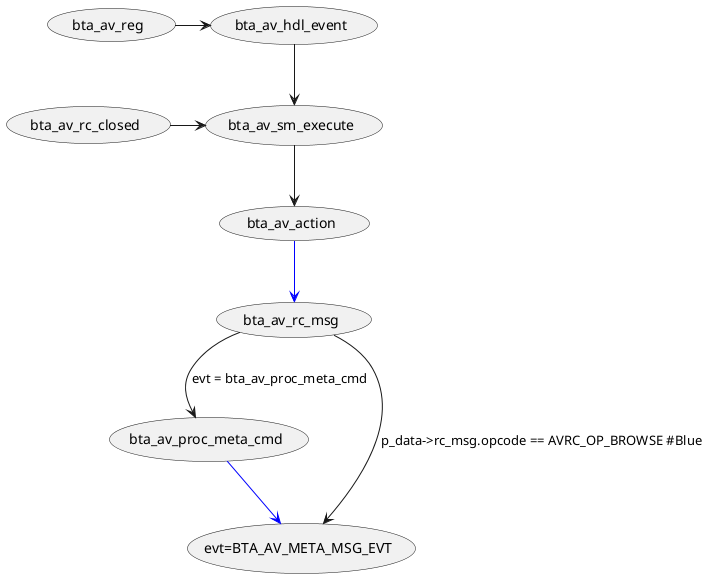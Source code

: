 @startuml

(bta_av_reg)-> (bta_av_hdl_event)
(bta_av_rc_closed) -> (bta_av_sm_execute)
(bta_av_hdl_event) --> (bta_av_sm_execute)
(bta_av_sm_execute) --> (bta_av_action)
(bta_av_action) --> (bta_av_rc_msg) #Blue
(bta_av_rc_msg) --> (bta_av_proc_meta_cmd) : evt = bta_av_proc_meta_cmd
(bta_av_proc_meta_cmd) --> (evt=BTA_AV_META_MSG_EVT) #Blue
(bta_av_rc_msg) --> (evt=BTA_AV_META_MSG_EVT) : p_data->rc_msg.opcode == AVRC_OP_BROWSE #Blue

@enduml